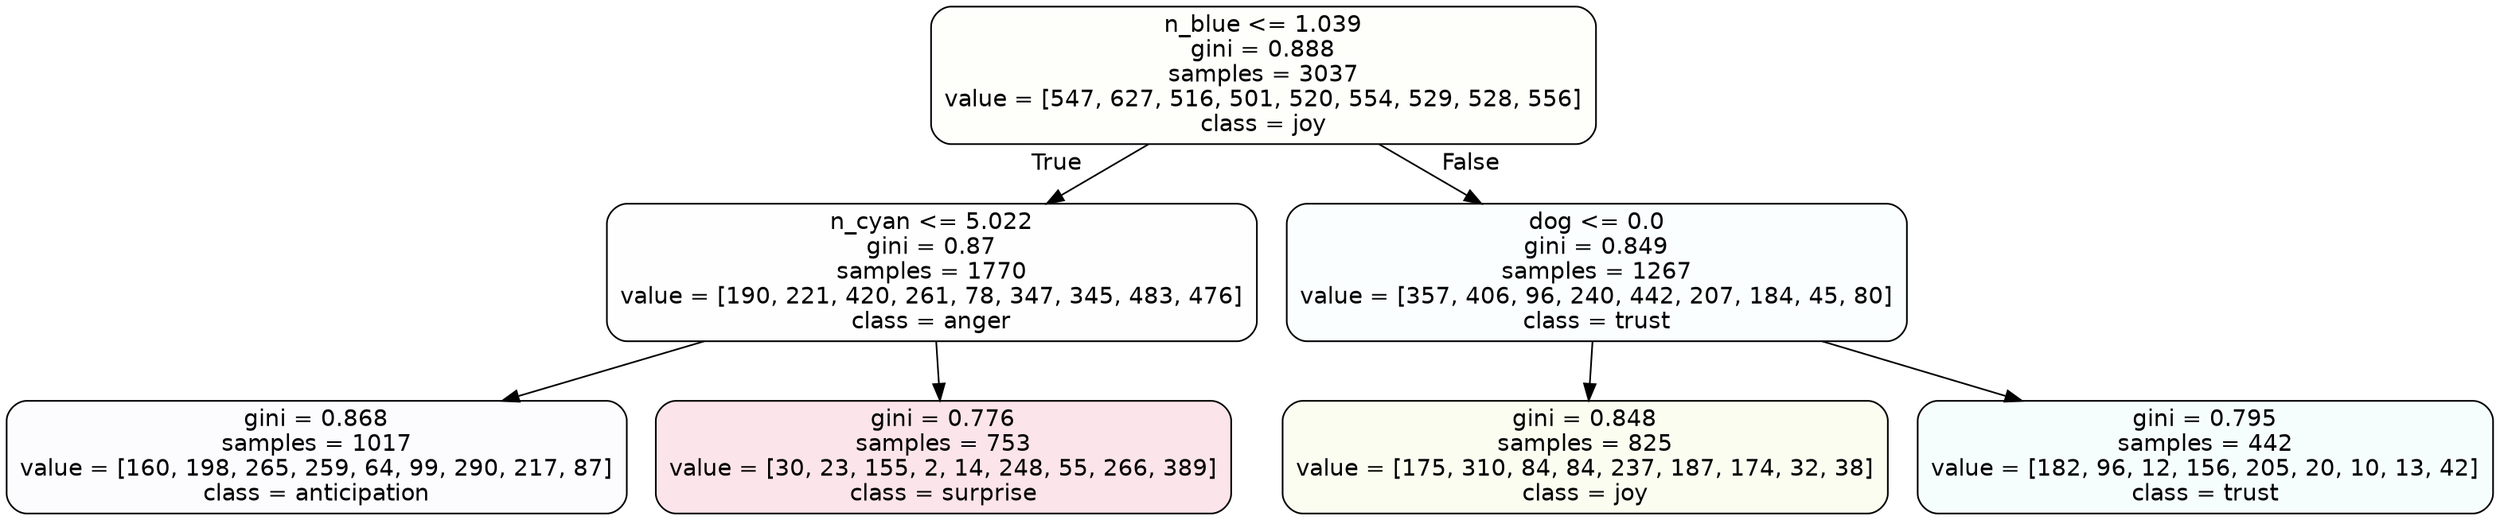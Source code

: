 digraph Tree {
node [shape=box, style="filled, rounded", color="black", fontname=helvetica] ;
edge [fontname=helvetica] ;
0 [label="n_blue <= 1.039\ngini = 0.888\nsamples = 3037\nvalue = [547, 627, 516, 501, 520, 554, 529, 528, 556]\nclass = joy", fillcolor="#d7e53904"] ;
1 [label="n_cyan <= 5.022\ngini = 0.87\nsamples = 1770\nvalue = [190, 221, 420, 261, 78, 347, 345, 483, 476]\nclass = anger", fillcolor="#e539d701"] ;
0 -> 1 [labeldistance=2.5, labelangle=45, headlabel="True"] ;
2 [label="gini = 0.868\nsamples = 1017\nvalue = [160, 198, 265, 259, 64, 99, 290, 217, 87]\nclass = anticipation", fillcolor="#8139e505"] ;
1 -> 2 ;
3 [label="gini = 0.776\nsamples = 753\nvalue = [30, 23, 155, 2, 14, 248, 55, 266, 389]\nclass = surprise", fillcolor="#e5396422"] ;
1 -> 3 ;
4 [label="dog <= 0.0\ngini = 0.849\nsamples = 1267\nvalue = [357, 406, 96, 240, 442, 207, 184, 45, 80]\nclass = trust", fillcolor="#39d7e506"] ;
0 -> 4 [labeldistance=2.5, labelangle=-45, headlabel="False"] ;
5 [label="gini = 0.848\nsamples = 825\nvalue = [175, 310, 84, 84, 237, 187, 174, 32, 38]\nclass = joy", fillcolor="#d7e53911"] ;
4 -> 5 ;
6 [label="gini = 0.795\nsamples = 442\nvalue = [182, 96, 12, 156, 205, 20, 10, 13, 42]\nclass = trust", fillcolor="#39d7e50b"] ;
4 -> 6 ;
}